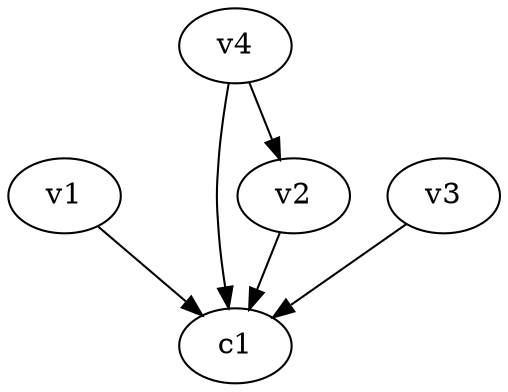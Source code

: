 strict digraph  {
c1;
v1;
v2;
v3;
v4;
v1 -> c1  [weight=1];
v2 -> c1  [weight=1];
v3 -> c1  [weight=1];
v4 -> c1  [weight=1];
v4 -> v2  [weight=1];
}
